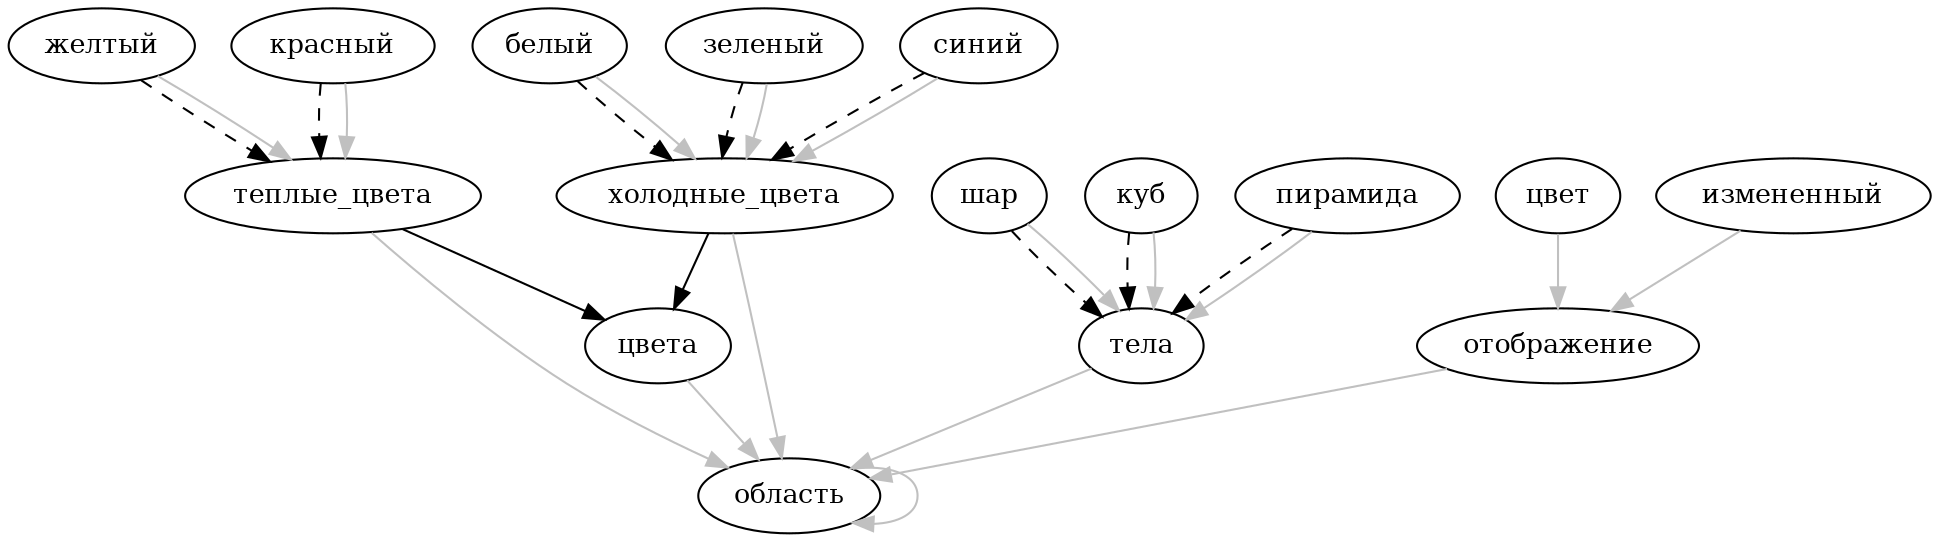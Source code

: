 digraph G{
node [fontsize=13]
"холодные_цвета"->"цвета";
"теплые_цвета"->"цвета";
"куб"->"тела"[style="dashed"];
"пирамида"->"тела"[style="dashed"];
"шар"->"тела"[style="dashed"];
"красный"->"теплые_цвета"[style="dashed"];
"желтый"->"теплые_цвета"[style="dashed"];
"зеленый"->"холодные_цвета"[style="dashed"];
"синий"->"холодные_цвета"[style="dashed"];
"белый"->"холодные_цвета"[style="dashed"];
"белый"->"холодные_цвета"[color=grey];
"цвета"->"область"[color=grey];
"шар"->"тела"[color=grey];
"холодные_цвета"->"область"[color=grey];
"тела"->"область"[color=grey];
"пирамида"->"тела"[color=grey];
"измененный"->"отображениe"[color=grey];
"желтый"->"теплые_цвета"[color=grey];
"куб"->"тела"[color=grey];
"красный"->"теплые_цвета"[color=grey];
"цвет"->"отображениe"[color=grey];
"синий"->"холодные_цвета"[color=grey];
"зеленый"->"холодные_цвета"[color=grey];
"теплые_цвета"->"область"[color=grey];
"область"->"область"[color=grey];
"отображениe"->"область"[color=grey];
}
